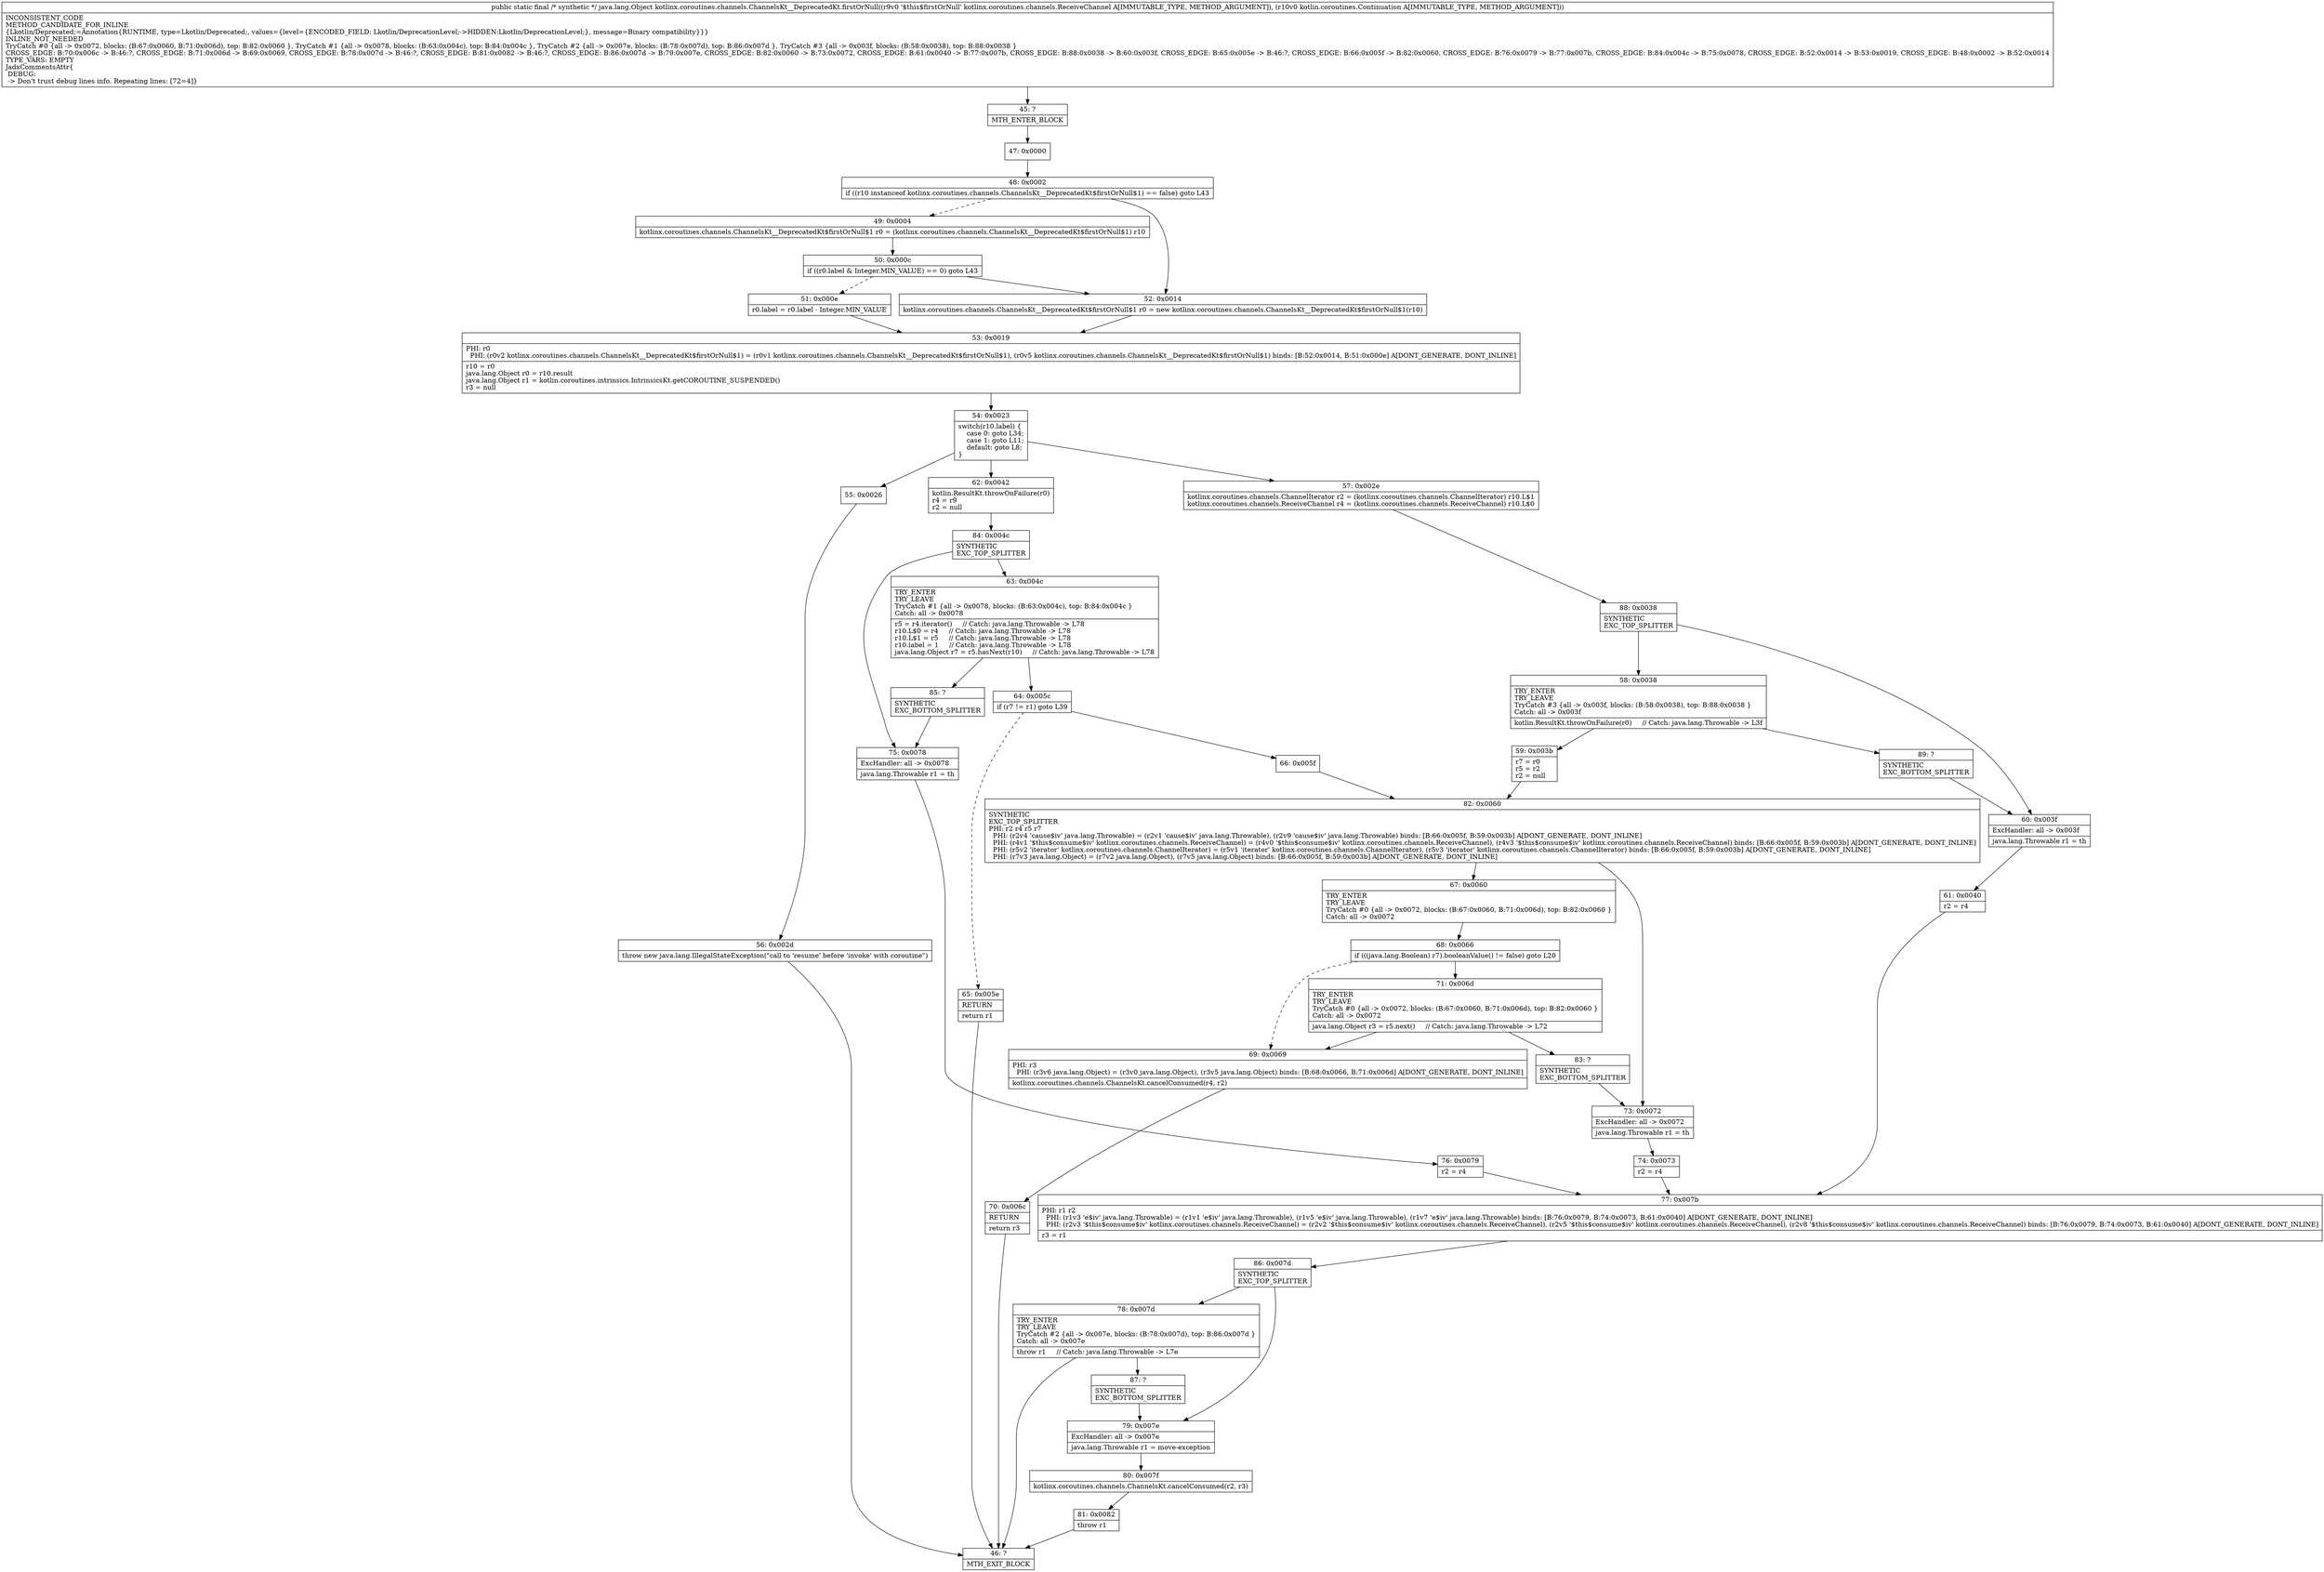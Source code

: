 digraph "CFG forkotlinx.coroutines.channels.ChannelsKt__DeprecatedKt.firstOrNull(Lkotlinx\/coroutines\/channels\/ReceiveChannel;Lkotlin\/coroutines\/Continuation;)Ljava\/lang\/Object;" {
Node_45 [shape=record,label="{45\:\ ?|MTH_ENTER_BLOCK\l}"];
Node_47 [shape=record,label="{47\:\ 0x0000}"];
Node_48 [shape=record,label="{48\:\ 0x0002|if ((r10 instanceof kotlinx.coroutines.channels.ChannelsKt__DeprecatedKt$firstOrNull$1) == false) goto L43\l}"];
Node_49 [shape=record,label="{49\:\ 0x0004|kotlinx.coroutines.channels.ChannelsKt__DeprecatedKt$firstOrNull$1 r0 = (kotlinx.coroutines.channels.ChannelsKt__DeprecatedKt$firstOrNull$1) r10\l}"];
Node_50 [shape=record,label="{50\:\ 0x000c|if ((r0.label & Integer.MIN_VALUE) == 0) goto L43\l}"];
Node_51 [shape=record,label="{51\:\ 0x000e|r0.label = r0.label \- Integer.MIN_VALUE\l}"];
Node_53 [shape=record,label="{53\:\ 0x0019|PHI: r0 \l  PHI: (r0v2 kotlinx.coroutines.channels.ChannelsKt__DeprecatedKt$firstOrNull$1) = (r0v1 kotlinx.coroutines.channels.ChannelsKt__DeprecatedKt$firstOrNull$1), (r0v5 kotlinx.coroutines.channels.ChannelsKt__DeprecatedKt$firstOrNull$1) binds: [B:52:0x0014, B:51:0x000e] A[DONT_GENERATE, DONT_INLINE]\l|r10 = r0\ljava.lang.Object r0 = r10.result\ljava.lang.Object r1 = kotlin.coroutines.intrinsics.IntrinsicsKt.getCOROUTINE_SUSPENDED()\lr3 = null\l}"];
Node_54 [shape=record,label="{54\:\ 0x0023|switch(r10.label) \{\l    case 0: goto L34;\l    case 1: goto L11;\l    default: goto L8;\l\}\l}"];
Node_55 [shape=record,label="{55\:\ 0x0026}"];
Node_56 [shape=record,label="{56\:\ 0x002d|throw new java.lang.IllegalStateException(\"call to 'resume' before 'invoke' with coroutine\")\l}"];
Node_46 [shape=record,label="{46\:\ ?|MTH_EXIT_BLOCK\l}"];
Node_57 [shape=record,label="{57\:\ 0x002e|kotlinx.coroutines.channels.ChannelIterator r2 = (kotlinx.coroutines.channels.ChannelIterator) r10.L$1\lkotlinx.coroutines.channels.ReceiveChannel r4 = (kotlinx.coroutines.channels.ReceiveChannel) r10.L$0\l}"];
Node_88 [shape=record,label="{88\:\ 0x0038|SYNTHETIC\lEXC_TOP_SPLITTER\l}"];
Node_58 [shape=record,label="{58\:\ 0x0038|TRY_ENTER\lTRY_LEAVE\lTryCatch #3 \{all \-\> 0x003f, blocks: (B:58:0x0038), top: B:88:0x0038 \}\lCatch: all \-\> 0x003f\l|kotlin.ResultKt.throwOnFailure(r0)     \/\/ Catch: java.lang.Throwable \-\> L3f\l}"];
Node_59 [shape=record,label="{59\:\ 0x003b|r7 = r0\lr5 = r2\lr2 = null\l}"];
Node_82 [shape=record,label="{82\:\ 0x0060|SYNTHETIC\lEXC_TOP_SPLITTER\lPHI: r2 r4 r5 r7 \l  PHI: (r2v4 'cause$iv' java.lang.Throwable) = (r2v1 'cause$iv' java.lang.Throwable), (r2v9 'cause$iv' java.lang.Throwable) binds: [B:66:0x005f, B:59:0x003b] A[DONT_GENERATE, DONT_INLINE]\l  PHI: (r4v1 '$this$consume$iv' kotlinx.coroutines.channels.ReceiveChannel) = (r4v0 '$this$consume$iv' kotlinx.coroutines.channels.ReceiveChannel), (r4v3 '$this$consume$iv' kotlinx.coroutines.channels.ReceiveChannel) binds: [B:66:0x005f, B:59:0x003b] A[DONT_GENERATE, DONT_INLINE]\l  PHI: (r5v2 'iterator' kotlinx.coroutines.channels.ChannelIterator) = (r5v1 'iterator' kotlinx.coroutines.channels.ChannelIterator), (r5v3 'iterator' kotlinx.coroutines.channels.ChannelIterator) binds: [B:66:0x005f, B:59:0x003b] A[DONT_GENERATE, DONT_INLINE]\l  PHI: (r7v3 java.lang.Object) = (r7v2 java.lang.Object), (r7v5 java.lang.Object) binds: [B:66:0x005f, B:59:0x003b] A[DONT_GENERATE, DONT_INLINE]\l}"];
Node_67 [shape=record,label="{67\:\ 0x0060|TRY_ENTER\lTRY_LEAVE\lTryCatch #0 \{all \-\> 0x0072, blocks: (B:67:0x0060, B:71:0x006d), top: B:82:0x0060 \}\lCatch: all \-\> 0x0072\l}"];
Node_68 [shape=record,label="{68\:\ 0x0066|if (((java.lang.Boolean) r7).booleanValue() != false) goto L20\l}"];
Node_69 [shape=record,label="{69\:\ 0x0069|PHI: r3 \l  PHI: (r3v6 java.lang.Object) = (r3v0 java.lang.Object), (r3v5 java.lang.Object) binds: [B:68:0x0066, B:71:0x006d] A[DONT_GENERATE, DONT_INLINE]\l|kotlinx.coroutines.channels.ChannelsKt.cancelConsumed(r4, r2)\l}"];
Node_70 [shape=record,label="{70\:\ 0x006c|RETURN\l|return r3\l}"];
Node_71 [shape=record,label="{71\:\ 0x006d|TRY_ENTER\lTRY_LEAVE\lTryCatch #0 \{all \-\> 0x0072, blocks: (B:67:0x0060, B:71:0x006d), top: B:82:0x0060 \}\lCatch: all \-\> 0x0072\l|java.lang.Object r3 = r5.next()     \/\/ Catch: java.lang.Throwable \-\> L72\l}"];
Node_83 [shape=record,label="{83\:\ ?|SYNTHETIC\lEXC_BOTTOM_SPLITTER\l}"];
Node_73 [shape=record,label="{73\:\ 0x0072|ExcHandler: all \-\> 0x0072\l|java.lang.Throwable r1 = th\l}"];
Node_74 [shape=record,label="{74\:\ 0x0073|r2 = r4\l}"];
Node_77 [shape=record,label="{77\:\ 0x007b|PHI: r1 r2 \l  PHI: (r1v3 'e$iv' java.lang.Throwable) = (r1v1 'e$iv' java.lang.Throwable), (r1v5 'e$iv' java.lang.Throwable), (r1v7 'e$iv' java.lang.Throwable) binds: [B:76:0x0079, B:74:0x0073, B:61:0x0040] A[DONT_GENERATE, DONT_INLINE]\l  PHI: (r2v3 '$this$consume$iv' kotlinx.coroutines.channels.ReceiveChannel) = (r2v2 '$this$consume$iv' kotlinx.coroutines.channels.ReceiveChannel), (r2v5 '$this$consume$iv' kotlinx.coroutines.channels.ReceiveChannel), (r2v8 '$this$consume$iv' kotlinx.coroutines.channels.ReceiveChannel) binds: [B:76:0x0079, B:74:0x0073, B:61:0x0040] A[DONT_GENERATE, DONT_INLINE]\l|r3 = r1\l}"];
Node_86 [shape=record,label="{86\:\ 0x007d|SYNTHETIC\lEXC_TOP_SPLITTER\l}"];
Node_78 [shape=record,label="{78\:\ 0x007d|TRY_ENTER\lTRY_LEAVE\lTryCatch #2 \{all \-\> 0x007e, blocks: (B:78:0x007d), top: B:86:0x007d \}\lCatch: all \-\> 0x007e\l|throw r1     \/\/ Catch: java.lang.Throwable \-\> L7e\l}"];
Node_87 [shape=record,label="{87\:\ ?|SYNTHETIC\lEXC_BOTTOM_SPLITTER\l}"];
Node_79 [shape=record,label="{79\:\ 0x007e|ExcHandler: all \-\> 0x007e\l|java.lang.Throwable r1 = move\-exception\l}"];
Node_80 [shape=record,label="{80\:\ 0x007f|kotlinx.coroutines.channels.ChannelsKt.cancelConsumed(r2, r3)\l}"];
Node_81 [shape=record,label="{81\:\ 0x0082|throw r1\l}"];
Node_89 [shape=record,label="{89\:\ ?|SYNTHETIC\lEXC_BOTTOM_SPLITTER\l}"];
Node_60 [shape=record,label="{60\:\ 0x003f|ExcHandler: all \-\> 0x003f\l|java.lang.Throwable r1 = th\l}"];
Node_61 [shape=record,label="{61\:\ 0x0040|r2 = r4\l}"];
Node_62 [shape=record,label="{62\:\ 0x0042|kotlin.ResultKt.throwOnFailure(r0)\lr4 = r9\lr2 = null\l}"];
Node_84 [shape=record,label="{84\:\ 0x004c|SYNTHETIC\lEXC_TOP_SPLITTER\l}"];
Node_63 [shape=record,label="{63\:\ 0x004c|TRY_ENTER\lTRY_LEAVE\lTryCatch #1 \{all \-\> 0x0078, blocks: (B:63:0x004c), top: B:84:0x004c \}\lCatch: all \-\> 0x0078\l|r5 = r4.iterator()     \/\/ Catch: java.lang.Throwable \-\> L78\lr10.L$0 = r4     \/\/ Catch: java.lang.Throwable \-\> L78\lr10.L$1 = r5     \/\/ Catch: java.lang.Throwable \-\> L78\lr10.label = 1     \/\/ Catch: java.lang.Throwable \-\> L78\ljava.lang.Object r7 = r5.hasNext(r10)     \/\/ Catch: java.lang.Throwable \-\> L78\l}"];
Node_64 [shape=record,label="{64\:\ 0x005c|if (r7 != r1) goto L39\l}"];
Node_65 [shape=record,label="{65\:\ 0x005e|RETURN\l|return r1\l}"];
Node_66 [shape=record,label="{66\:\ 0x005f}"];
Node_85 [shape=record,label="{85\:\ ?|SYNTHETIC\lEXC_BOTTOM_SPLITTER\l}"];
Node_75 [shape=record,label="{75\:\ 0x0078|ExcHandler: all \-\> 0x0078\l|java.lang.Throwable r1 = th\l}"];
Node_76 [shape=record,label="{76\:\ 0x0079|r2 = r4\l}"];
Node_52 [shape=record,label="{52\:\ 0x0014|kotlinx.coroutines.channels.ChannelsKt__DeprecatedKt$firstOrNull$1 r0 = new kotlinx.coroutines.channels.ChannelsKt__DeprecatedKt$firstOrNull$1(r10)\l}"];
MethodNode[shape=record,label="{public static final \/* synthetic *\/ java.lang.Object kotlinx.coroutines.channels.ChannelsKt__DeprecatedKt.firstOrNull((r9v0 '$this$firstOrNull' kotlinx.coroutines.channels.ReceiveChannel A[IMMUTABLE_TYPE, METHOD_ARGUMENT]), (r10v0 kotlin.coroutines.Continuation A[IMMUTABLE_TYPE, METHOD_ARGUMENT]))  | INCONSISTENT_CODE\lMETHOD_CANDIDATE_FOR_INLINE\l\{Lkotlin\/Deprecated;=Annotation\{RUNTIME, type=Lkotlin\/Deprecated;, values=\{level=\{ENCODED_FIELD: Lkotlin\/DeprecationLevel;\-\>HIDDEN:Lkotlin\/DeprecationLevel;\}, message=Binary compatibility\}\}\}\lINLINE_NOT_NEEDED\lTryCatch #0 \{all \-\> 0x0072, blocks: (B:67:0x0060, B:71:0x006d), top: B:82:0x0060 \}, TryCatch #1 \{all \-\> 0x0078, blocks: (B:63:0x004c), top: B:84:0x004c \}, TryCatch #2 \{all \-\> 0x007e, blocks: (B:78:0x007d), top: B:86:0x007d \}, TryCatch #3 \{all \-\> 0x003f, blocks: (B:58:0x0038), top: B:88:0x0038 \}\lCROSS_EDGE: B:70:0x006c \-\> B:46:?, CROSS_EDGE: B:71:0x006d \-\> B:69:0x0069, CROSS_EDGE: B:78:0x007d \-\> B:46:?, CROSS_EDGE: B:81:0x0082 \-\> B:46:?, CROSS_EDGE: B:86:0x007d \-\> B:79:0x007e, CROSS_EDGE: B:82:0x0060 \-\> B:73:0x0072, CROSS_EDGE: B:61:0x0040 \-\> B:77:0x007b, CROSS_EDGE: B:88:0x0038 \-\> B:60:0x003f, CROSS_EDGE: B:65:0x005e \-\> B:46:?, CROSS_EDGE: B:66:0x005f \-\> B:82:0x0060, CROSS_EDGE: B:76:0x0079 \-\> B:77:0x007b, CROSS_EDGE: B:84:0x004c \-\> B:75:0x0078, CROSS_EDGE: B:52:0x0014 \-\> B:53:0x0019, CROSS_EDGE: B:48:0x0002 \-\> B:52:0x0014\lTYPE_VARS: EMPTY\lJadxCommentsAttr\{\l DEBUG: \l \-\> Don't trust debug lines info. Repeating lines: [72=4]\}\l}"];
MethodNode -> Node_45;Node_45 -> Node_47;
Node_47 -> Node_48;
Node_48 -> Node_49[style=dashed];
Node_48 -> Node_52;
Node_49 -> Node_50;
Node_50 -> Node_51[style=dashed];
Node_50 -> Node_52;
Node_51 -> Node_53;
Node_53 -> Node_54;
Node_54 -> Node_55;
Node_54 -> Node_57;
Node_54 -> Node_62;
Node_55 -> Node_56;
Node_56 -> Node_46;
Node_57 -> Node_88;
Node_88 -> Node_58;
Node_88 -> Node_60;
Node_58 -> Node_59;
Node_58 -> Node_89;
Node_59 -> Node_82;
Node_82 -> Node_67;
Node_82 -> Node_73;
Node_67 -> Node_68;
Node_68 -> Node_69[style=dashed];
Node_68 -> Node_71;
Node_69 -> Node_70;
Node_70 -> Node_46;
Node_71 -> Node_69;
Node_71 -> Node_83;
Node_83 -> Node_73;
Node_73 -> Node_74;
Node_74 -> Node_77;
Node_77 -> Node_86;
Node_86 -> Node_78;
Node_86 -> Node_79;
Node_78 -> Node_46;
Node_78 -> Node_87;
Node_87 -> Node_79;
Node_79 -> Node_80;
Node_80 -> Node_81;
Node_81 -> Node_46;
Node_89 -> Node_60;
Node_60 -> Node_61;
Node_61 -> Node_77;
Node_62 -> Node_84;
Node_84 -> Node_63;
Node_84 -> Node_75;
Node_63 -> Node_64;
Node_63 -> Node_85;
Node_64 -> Node_65[style=dashed];
Node_64 -> Node_66;
Node_65 -> Node_46;
Node_66 -> Node_82;
Node_85 -> Node_75;
Node_75 -> Node_76;
Node_76 -> Node_77;
Node_52 -> Node_53;
}

